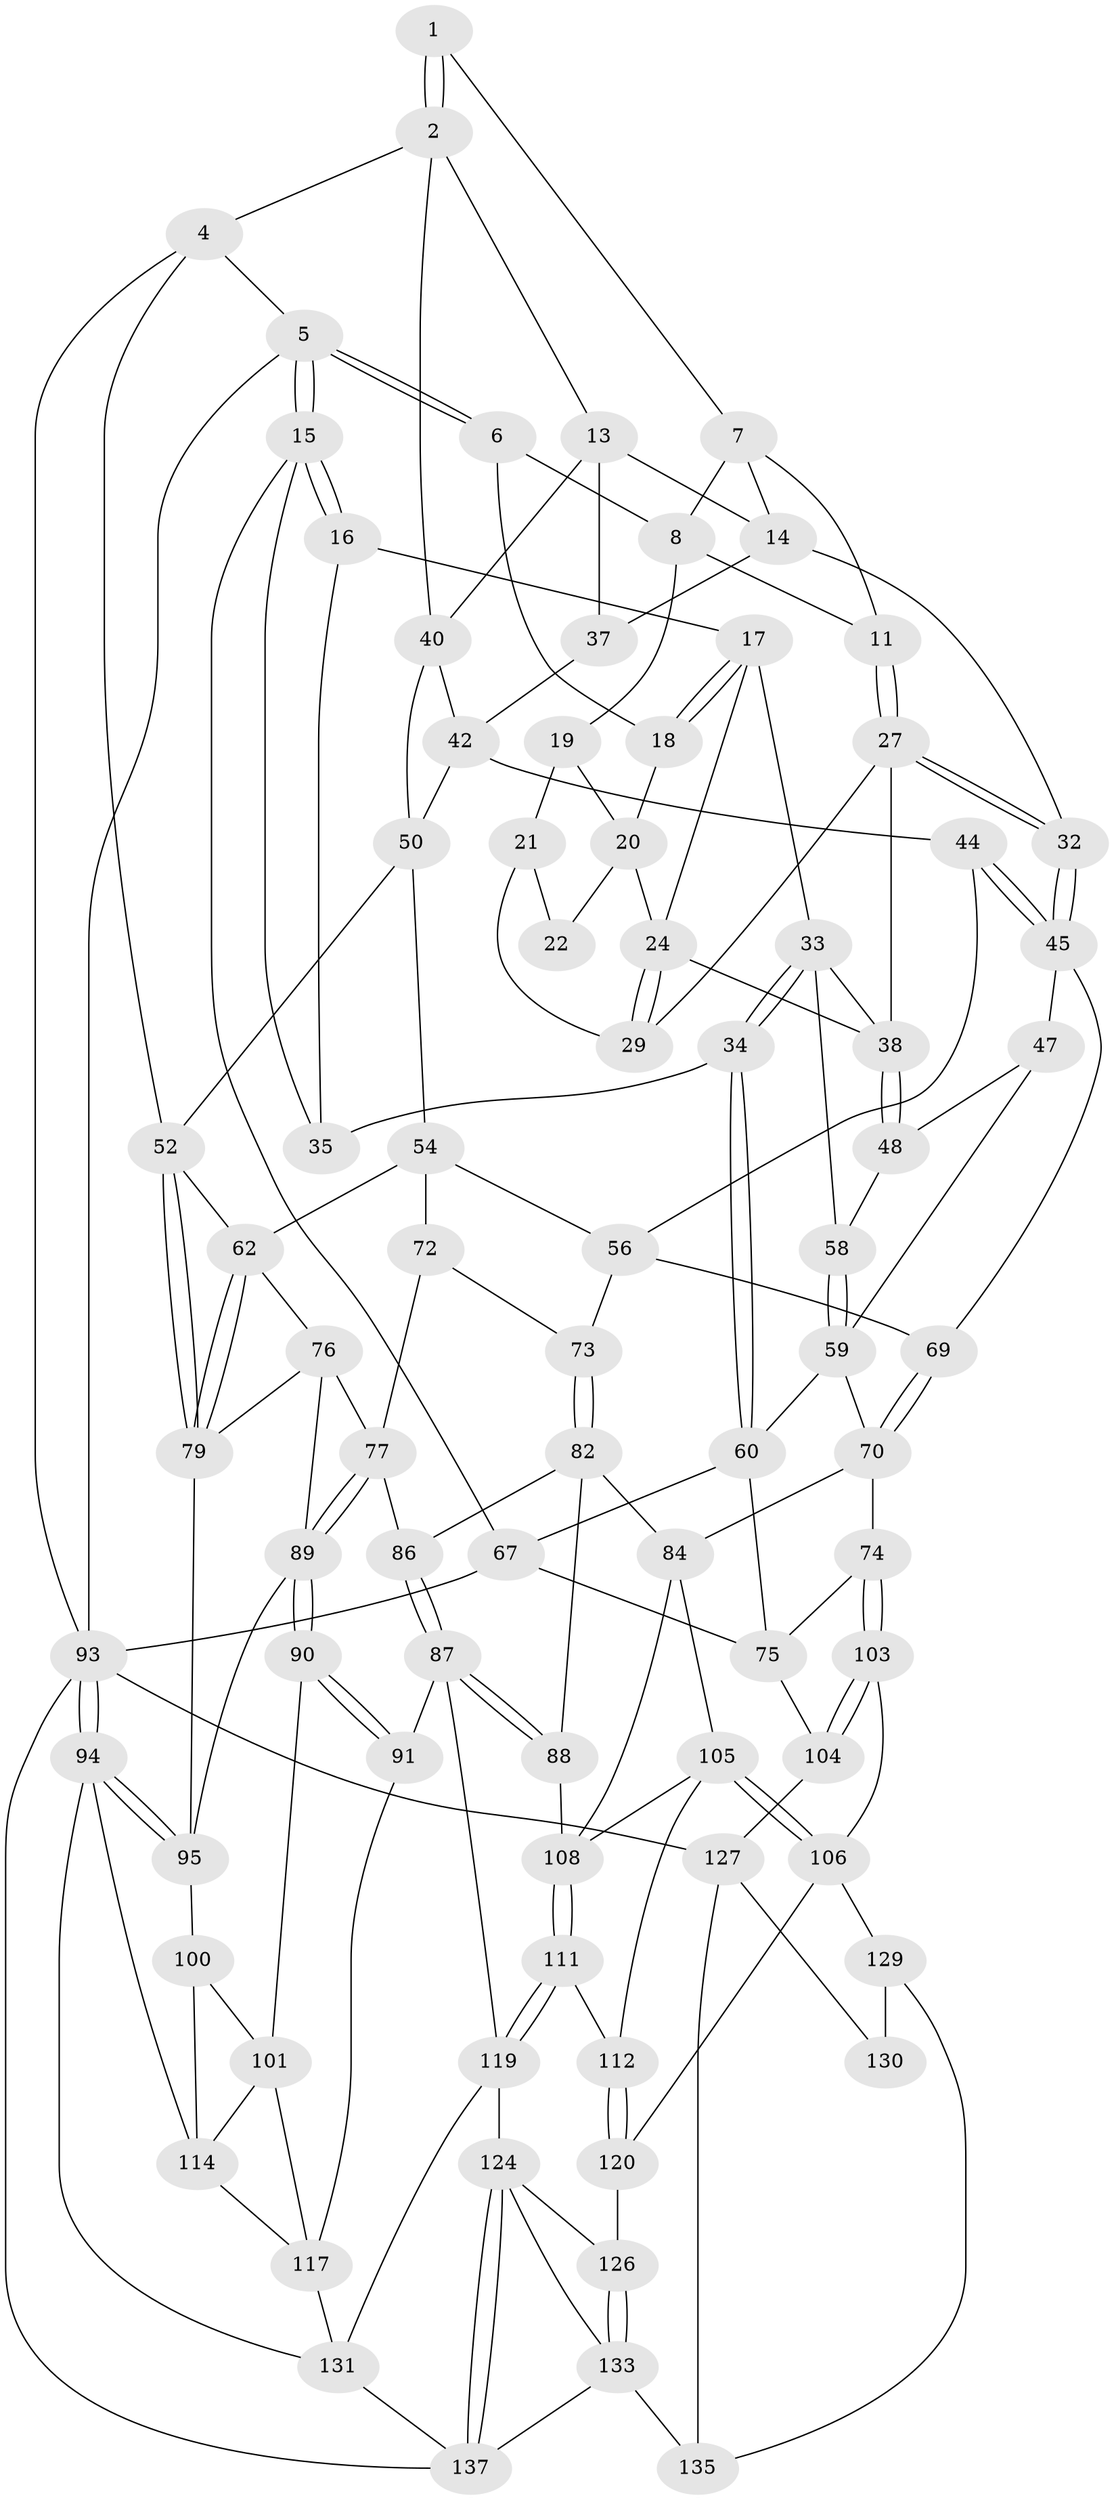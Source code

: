 // Generated by graph-tools (version 1.1) at 2025/24/03/03/25 07:24:31]
// undirected, 84 vertices, 183 edges
graph export_dot {
graph [start="1"]
  node [color=gray90,style=filled];
  1 [pos="+0.725097180706158+0"];
  2 [pos="+1+0",super="+3"];
  4 [pos="+1+0"];
  5 [pos="+0+0"];
  6 [pos="+0.2742062984508705+0",super="+9"];
  7 [pos="+0.6355304084245906+0",super="+10"];
  8 [pos="+0.4699309777391297+0.07542100168452781",super="+12"];
  11 [pos="+0.5214903998731552+0.17550982848812466"];
  13 [pos="+0.7021170938322726+0.2023557967024039",super="+36"];
  14 [pos="+0.61609191622325+0.15262868451608158",super="+31"];
  15 [pos="+0+0",super="+65"];
  16 [pos="+0.122186560315812+0.12499734510814892"];
  17 [pos="+0.2158570693788443+0.08674647146784385",super="+26"];
  18 [pos="+0.2583249048314488+0"];
  19 [pos="+0.42278609092224667+0.14566559355953357"];
  20 [pos="+0.38372857230535484+0.11562423393694223",super="+23"];
  21 [pos="+0.4165686441356572+0.16042425372716804",super="+30"];
  22 [pos="+0.38194456703522167+0.19394509289785555"];
  24 [pos="+0.32478281510671114+0.22865340060392547",super="+25"];
  27 [pos="+0.5142992159386108+0.2227809891224397",super="+28"];
  29 [pos="+0.4344873818451484+0.2263020219050328"];
  32 [pos="+0.5511932846124796+0.30841122567734086"];
  33 [pos="+0.19343653728255772+0.3144581444516603",super="+49"];
  34 [pos="+0.17502510516428677+0.3294199658761251"];
  35 [pos="+0.01799237699168967+0.3082720816005577"];
  37 [pos="+0.693312667176139+0.2335507111370013"];
  38 [pos="+0.38991262388690984+0.31059422669127523",super="+39"];
  40 [pos="+0.8921788805314167+0.22556522475507906",super="+41"];
  42 [pos="+0.7528293083954625+0.31907480489998297",super="+43"];
  44 [pos="+0.6130085222395347+0.35134441430519736"];
  45 [pos="+0.5534862792508487+0.3413914973034671",super="+46"];
  47 [pos="+0.46237345639321764+0.3406583544626659",super="+61"];
  48 [pos="+0.39129668364131265+0.31310567193121985",super="+57"];
  50 [pos="+0.8841152598499722+0.2506652285238222",super="+51"];
  52 [pos="+1+0.38253087227976856",super="+53"];
  54 [pos="+0.796255608516638+0.4053900420257619",super="+55"];
  56 [pos="+0.6540325334937968+0.3833466109896728",super="+68"];
  58 [pos="+0.2869773512008739+0.3482479060719315"];
  59 [pos="+0.27957957562880226+0.4407183009624024",super="+64"];
  60 [pos="+0.19516557070343482+0.40272742327220346",super="+66"];
  62 [pos="+0.8567277982045115+0.4592996500524687",super="+63"];
  67 [pos="+0+0.5057938043046528",super="+97"];
  69 [pos="+0.5012563713488881+0.49174515729011603"];
  70 [pos="+0.38248016502256194+0.5653814015799316",super="+71"];
  72 [pos="+0.6664779243241851+0.5243751394592076"];
  73 [pos="+0.625940202394646+0.5419192704552259"];
  74 [pos="+0.17567013491926106+0.5945116681638789"];
  75 [pos="+0.1504819387709306+0.5839557516489755",super="+102"];
  76 [pos="+0.850597941981677+0.5235628116853788",super="+81"];
  77 [pos="+0.8388905628451546+0.5676308851054357",super="+78"];
  79 [pos="+1+0.42024928631661973",super="+80"];
  82 [pos="+0.6313618379831758+0.5740474727192442",super="+83"];
  84 [pos="+0.440764073709684+0.621168984052291",super="+85"];
  86 [pos="+0.7247034796865028+0.6066068182971057"];
  87 [pos="+0.6792352765795793+0.7482351289832022",super="+92"];
  88 [pos="+0.6373066598578945+0.7090379816846041"];
  89 [pos="+0.8469851761588555+0.5932838023329701",super="+96"];
  90 [pos="+0.8225096642805604+0.6924480561164489"];
  91 [pos="+0.7077328619832206+0.7799403727278772"];
  93 [pos="+1+1",super="+98"];
  94 [pos="+1+0.9110920180489508",super="+113"];
  95 [pos="+1+0.677028901838526",super="+99"];
  100 [pos="+0.955680639646297+0.7303793627698396"];
  101 [pos="+0.884480151896716+0.7339845449945311",super="+116"];
  103 [pos="+0.18116340829087538+0.6509285156106109",super="+107"];
  104 [pos="+0.10575205852045404+0.7925235663900707",super="+122"];
  105 [pos="+0.3452899068048795+0.7415044463166568",super="+110"];
  106 [pos="+0.3197129118419886+0.7956254024658693",super="+121"];
  108 [pos="+0.5389542047311365+0.729783281016376",super="+109"];
  111 [pos="+0.5435633601668597+0.825036890115643"];
  112 [pos="+0.4807205986790248+0.8092678391105205"];
  114 [pos="+1+0.8356991906902218",super="+115"];
  117 [pos="+0.8855230678250932+0.8394874826852471",super="+118"];
  119 [pos="+0.5998840094153457+0.8588668630308158",super="+123"];
  120 [pos="+0.41255703518866377+0.8631338695090433"];
  124 [pos="+0.5758528314924283+0.914973807385779",super="+125"];
  126 [pos="+0.4371774052524618+0.888959251235024"];
  127 [pos="+0.17747535415801674+0.966757403415827",super="+128"];
  129 [pos="+0.34241366443043414+0.8634156974719748",super="+136"];
  130 [pos="+0.2319148149978454+0.9382267900826413"];
  131 [pos="+0.8068394219601353+0.9251658305877619",super="+132"];
  133 [pos="+0.4482819496832173+1",super="+134"];
  135 [pos="+0.39470533807655966+1"];
  137 [pos="+0.4862786402541792+1",super="+138"];
  1 -- 2;
  1 -- 2;
  1 -- 7;
  2 -- 13;
  2 -- 40;
  2 -- 4;
  4 -- 5;
  4 -- 52;
  4 -- 93;
  5 -- 6;
  5 -- 6;
  5 -- 15;
  5 -- 15;
  5 -- 93;
  6 -- 8;
  6 -- 18;
  7 -- 8;
  7 -- 11;
  7 -- 14;
  8 -- 19;
  8 -- 11;
  11 -- 27;
  11 -- 27;
  13 -- 14;
  13 -- 37;
  13 -- 40;
  14 -- 32;
  14 -- 37;
  15 -- 16;
  15 -- 16;
  15 -- 67;
  15 -- 35;
  16 -- 17;
  16 -- 35;
  17 -- 18;
  17 -- 18;
  17 -- 33;
  17 -- 24;
  18 -- 20;
  19 -- 20;
  19 -- 21;
  20 -- 24;
  20 -- 22;
  21 -- 22 [weight=2];
  21 -- 29;
  24 -- 29;
  24 -- 29;
  24 -- 38;
  27 -- 32;
  27 -- 32;
  27 -- 29;
  27 -- 38;
  32 -- 45;
  32 -- 45;
  33 -- 34;
  33 -- 34;
  33 -- 58;
  33 -- 38;
  34 -- 35;
  34 -- 60;
  34 -- 60;
  37 -- 42;
  38 -- 48;
  38 -- 48;
  40 -- 50;
  40 -- 42;
  42 -- 44;
  42 -- 50;
  44 -- 45;
  44 -- 45;
  44 -- 56;
  45 -- 69;
  45 -- 47;
  47 -- 48 [weight=2];
  47 -- 59;
  48 -- 58;
  50 -- 52;
  50 -- 54;
  52 -- 79;
  52 -- 79;
  52 -- 62;
  54 -- 62;
  54 -- 56;
  54 -- 72;
  56 -- 73;
  56 -- 69;
  58 -- 59;
  58 -- 59;
  59 -- 60;
  59 -- 70;
  60 -- 67;
  60 -- 75;
  62 -- 79;
  62 -- 79;
  62 -- 76;
  67 -- 93;
  67 -- 75;
  69 -- 70;
  69 -- 70;
  70 -- 74;
  70 -- 84;
  72 -- 73;
  72 -- 77;
  73 -- 82;
  73 -- 82;
  74 -- 75;
  74 -- 103;
  74 -- 103;
  75 -- 104;
  76 -- 77;
  76 -- 89;
  76 -- 79;
  77 -- 89;
  77 -- 89;
  77 -- 86;
  79 -- 95;
  82 -- 86;
  82 -- 88;
  82 -- 84;
  84 -- 108;
  84 -- 105;
  86 -- 87;
  86 -- 87;
  87 -- 88;
  87 -- 88;
  87 -- 91;
  87 -- 119;
  88 -- 108;
  89 -- 90;
  89 -- 90;
  89 -- 95;
  90 -- 91;
  90 -- 91;
  90 -- 101;
  91 -- 117;
  93 -- 94;
  93 -- 94;
  93 -- 127;
  93 -- 137;
  94 -- 95;
  94 -- 95;
  94 -- 114;
  94 -- 131;
  95 -- 100;
  100 -- 101;
  100 -- 114;
  101 -- 114;
  101 -- 117;
  103 -- 104 [weight=2];
  103 -- 104;
  103 -- 106;
  104 -- 127;
  105 -- 106;
  105 -- 106;
  105 -- 112;
  105 -- 108;
  106 -- 120;
  106 -- 129;
  108 -- 111;
  108 -- 111;
  111 -- 112;
  111 -- 119;
  111 -- 119;
  112 -- 120;
  112 -- 120;
  114 -- 117;
  117 -- 131;
  119 -- 131;
  119 -- 124;
  120 -- 126;
  124 -- 137;
  124 -- 137;
  124 -- 133;
  124 -- 126;
  126 -- 133;
  126 -- 133;
  127 -- 130;
  127 -- 135;
  129 -- 130 [weight=2];
  129 -- 135;
  131 -- 137;
  133 -- 137;
  133 -- 135;
}
